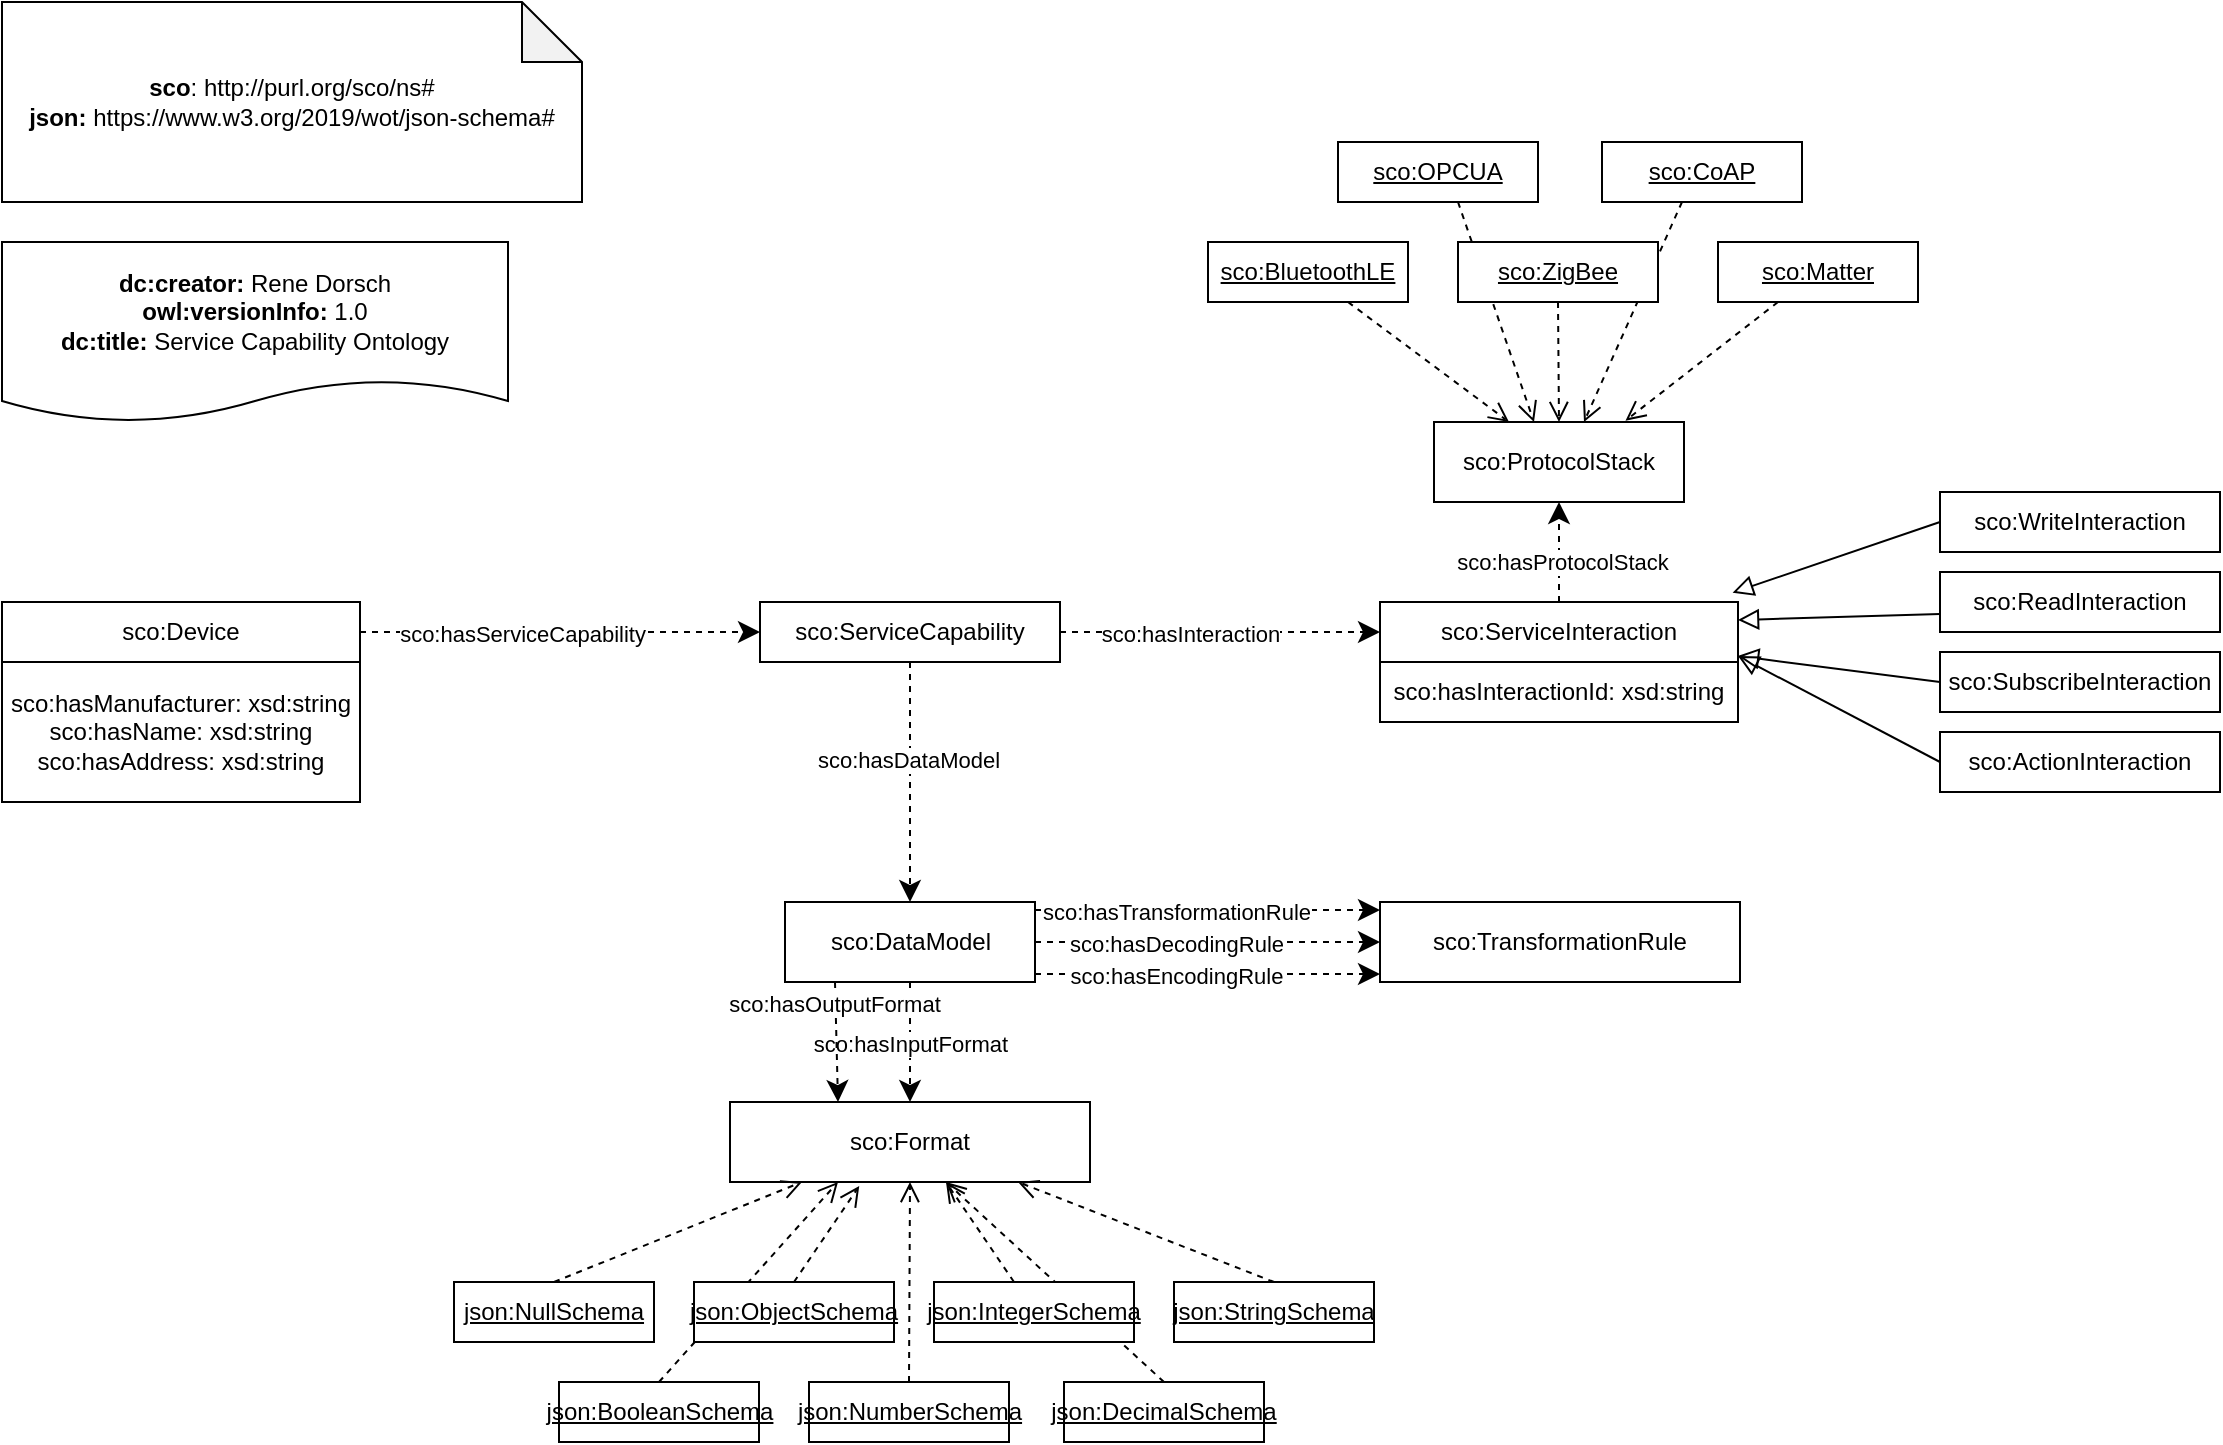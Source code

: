 <mxfile version="22.0.3" type="device">
  <diagram name="Seite-1" id="AI8kF7vNJOrPyg47KRgN">
    <mxGraphModel dx="2555" dy="1004" grid="1" gridSize="10" guides="1" tooltips="1" connect="1" arrows="1" fold="1" page="1" pageScale="1" pageWidth="827" pageHeight="1169" math="0" shadow="0">
      <root>
        <mxCell id="0" />
        <mxCell id="1" parent="0" />
        <mxCell id="0M7G9hhEXSykwMnACa6y-1" value="&lt;div&gt;&lt;b&gt;sco&lt;/b&gt;:&amp;nbsp;http://purl.org/sco/ns#&lt;/div&gt;&lt;div&gt;&lt;b style=&quot;background-color: initial;&quot;&gt;json:&lt;/b&gt;&lt;span style=&quot;background-color: initial;&quot;&gt;&amp;nbsp;&lt;/span&gt;https://www.w3.org/2019/wot/json-schema#&lt;/div&gt;" style="shape=note;whiteSpace=wrap;html=1;backgroundOutline=1;darkOpacity=0.05;" vertex="1" parent="1">
          <mxGeometry x="-489" y="180" width="290" height="100" as="geometry" />
        </mxCell>
        <mxCell id="0M7G9hhEXSykwMnACa6y-2" value="&lt;div&gt;&lt;b&gt;dc:creator:&lt;/b&gt;&amp;nbsp;Rene Dorsch&lt;/div&gt;&lt;div&gt;&lt;b&gt;owl:versionInfo:&lt;/b&gt;&amp;nbsp;1.0&lt;/div&gt;&lt;div&gt;&lt;b&gt;dc:title:&lt;/b&gt; Service Capability Ontology&lt;/div&gt;" style="shape=document;whiteSpace=wrap;html=1;boundedLbl=1;labelBackgroundColor=#ffffff;strokeColor=#000000;fontSize=12;fontColor=#000000;size=0.233;" vertex="1" parent="1">
          <mxGeometry x="-489" y="300" width="253" height="90" as="geometry" />
        </mxCell>
        <mxCell id="0M7G9hhEXSykwMnACa6y-4" value="List Item" style="text;strokeColor=none;fillColor=none;align=left;verticalAlign=middle;spacingLeft=4;spacingRight=4;overflow=hidden;points=[[0,0.5],[1,0.5]];portConstraint=eastwest;rotatable=0;whiteSpace=wrap;html=1;" vertex="1" parent="1">
          <mxGeometry x="250" y="500" width="80" height="30" as="geometry" />
        </mxCell>
        <mxCell id="0M7G9hhEXSykwMnACa6y-6" value="sco:hasManufacturer: xsd:string&lt;br&gt;sco:hasName: xsd:string&lt;br&gt;sco:hasAddress: xsd:string" style="rounded=0;whiteSpace=wrap;html=1;snapToPoint=1;points=[[0.1,0],[0.2,0],[0.3,0],[0.4,0],[0.5,0],[0.6,0],[0.7,0],[0.8,0],[0.9,0],[0,0.1],[0,0.3],[0,0.5],[0,0.7],[0,0.9],[0.1,1],[0.2,1],[0.3,1],[0.4,1],[0.5,1],[0.6,1],[0.7,1],[0.8,1],[0.9,1],[1,0.1],[1,0.3],[1,0.5],[1,0.7],[1,0.9]];" vertex="1" parent="1">
          <mxGeometry x="-489" y="510" width="179" height="70" as="geometry" />
        </mxCell>
        <mxCell id="0M7G9hhEXSykwMnACa6y-7" value="sco:Device" style="rounded=0;whiteSpace=wrap;html=1;snapToPoint=1;points=[[0.1,0],[0.2,0],[0.3,0],[0.4,0],[0.5,0],[0.6,0],[0.7,0],[0.8,0],[0.9,0],[0,0.1],[0,0.3],[0,0.5],[0,0.7],[0,0.9],[0.1,1],[0.2,1],[0.3,1],[0.4,1],[0.5,1],[0.6,1],[0.7,1],[0.8,1],[0.9,1],[1,0.1],[1,0.3],[1,0.5],[1,0.7],[1,0.9]];" vertex="1" parent="1">
          <mxGeometry x="-489" y="480.0" width="179" height="30" as="geometry" />
        </mxCell>
        <mxCell id="0M7G9hhEXSykwMnACa6y-8" value="sco:hasInteractionId: xsd:string" style="rounded=0;whiteSpace=wrap;html=1;snapToPoint=1;points=[[0.1,0],[0.2,0],[0.3,0],[0.4,0],[0.5,0],[0.6,0],[0.7,0],[0.8,0],[0.9,0],[0,0.1],[0,0.3],[0,0.5],[0,0.7],[0,0.9],[0.1,1],[0.2,1],[0.3,1],[0.4,1],[0.5,1],[0.6,1],[0.7,1],[0.8,1],[0.9,1],[1,0.1],[1,0.3],[1,0.5],[1,0.7],[1,0.9]];" vertex="1" parent="1">
          <mxGeometry x="200" y="510.0" width="179" height="30" as="geometry" />
        </mxCell>
        <mxCell id="0M7G9hhEXSykwMnACa6y-9" value="sco:ServiceInteraction" style="rounded=0;whiteSpace=wrap;html=1;snapToPoint=1;points=[[0.1,0],[0.2,0],[0.3,0],[0.4,0],[0.5,0],[0.6,0],[0.7,0],[0.8,0],[0.9,0],[0,0.1],[0,0.3],[0,0.5],[0,0.7],[0,0.9],[0.1,1],[0.2,1],[0.3,1],[0.4,1],[0.5,1],[0.6,1],[0.7,1],[0.8,1],[0.9,1],[1,0.1],[1,0.3],[1,0.5],[1,0.7],[1,0.9]];" vertex="1" parent="1">
          <mxGeometry x="200" y="480.0" width="179" height="30" as="geometry" />
        </mxCell>
        <mxCell id="0M7G9hhEXSykwMnACa6y-12" value="sco:ServiceCapability" style="rounded=0;whiteSpace=wrap;html=1;snapToPoint=1;points=[[0.1,0],[0.2,0],[0.3,0],[0.4,0],[0.5,0],[0.6,0],[0.7,0],[0.8,0],[0.9,0],[0,0.1],[0,0.3],[0,0.5],[0,0.7],[0,0.9],[0.1,1],[0.2,1],[0.3,1],[0.4,1],[0.5,1],[0.6,1],[0.7,1],[0.8,1],[0.9,1],[1,0.1],[1,0.3],[1,0.5],[1,0.7],[1,0.9]];" vertex="1" parent="1">
          <mxGeometry x="-110" y="480" width="150" height="30" as="geometry" />
        </mxCell>
        <mxCell id="0M7G9hhEXSykwMnACa6y-13" value="sco:DataModel" style="rounded=0;whiteSpace=wrap;html=1;snapToPoint=1;points=[[0.1,0],[0.2,0],[0.3,0],[0.4,0],[0.5,0],[0.6,0],[0.7,0],[0.8,0],[0.9,0],[0,0.1],[0,0.3],[0,0.5],[0,0.7],[0,0.9],[0.1,1],[0.2,1],[0.3,1],[0.4,1],[0.5,1],[0.6,1],[0.7,1],[0.8,1],[0.9,1],[1,0.1],[1,0.3],[1,0.5],[1,0.7],[1,0.9]];" vertex="1" parent="1">
          <mxGeometry x="-97.5" y="630" width="125" height="40" as="geometry" />
        </mxCell>
        <mxCell id="0M7G9hhEXSykwMnACa6y-14" value="" style="endArrow=classic;html=1;endSize=8;dashed=1;arcSize=0;rounded=0;exitX=1;exitY=0.5;exitDx=0;exitDy=0;" edge="1" source="0M7G9hhEXSykwMnACa6y-12" target="0M7G9hhEXSykwMnACa6y-9" parent="1">
          <mxGeometry width="50" height="50" relative="1" as="geometry">
            <mxPoint x="-234" y="494.5" as="sourcePoint" />
            <mxPoint x="-60" y="494.5" as="targetPoint" />
          </mxGeometry>
        </mxCell>
        <mxCell id="0M7G9hhEXSykwMnACa6y-15" value="&lt;div&gt;sco:hasInteraction&lt;/div&gt;" style="edgeLabel;html=1;align=center;verticalAlign=middle;resizable=0;points=[];" vertex="1" connectable="0" parent="0M7G9hhEXSykwMnACa6y-14">
          <mxGeometry x="-0.191" y="-1" relative="1" as="geometry">
            <mxPoint as="offset" />
          </mxGeometry>
        </mxCell>
        <mxCell id="0M7G9hhEXSykwMnACa6y-16" value="" style="endArrow=classic;html=1;endSize=8;dashed=1;arcSize=0;rounded=0;" edge="1" parent="1" source="0M7G9hhEXSykwMnACa6y-7">
          <mxGeometry width="50" height="50" relative="1" as="geometry">
            <mxPoint x="50" y="505" as="sourcePoint" />
            <mxPoint x="-110" y="495" as="targetPoint" />
          </mxGeometry>
        </mxCell>
        <mxCell id="0M7G9hhEXSykwMnACa6y-17" value="&lt;div&gt;sco:hasServiceCapability&lt;/div&gt;" style="edgeLabel;html=1;align=center;verticalAlign=middle;resizable=0;points=[];" vertex="1" connectable="0" parent="0M7G9hhEXSykwMnACa6y-16">
          <mxGeometry x="-0.191" y="-1" relative="1" as="geometry">
            <mxPoint as="offset" />
          </mxGeometry>
        </mxCell>
        <mxCell id="0M7G9hhEXSykwMnACa6y-20" value="" style="endArrow=block;html=1;fontColor=#000099;endFill=0;endSize=8;arcSize=0;rounded=0;" edge="1" source="0M7G9hhEXSykwMnACa6y-22" target="0M7G9hhEXSykwMnACa6y-9" parent="1">
          <mxGeometry width="50" height="50" relative="1" as="geometry">
            <mxPoint x="305" y="410" as="sourcePoint" />
            <mxPoint x="380" y="495" as="targetPoint" />
          </mxGeometry>
        </mxCell>
        <mxCell id="0M7G9hhEXSykwMnACa6y-22" value="sco:ReadInteraction" style="rounded=0;whiteSpace=wrap;html=1;snapToPoint=1;points=[[0.1,0],[0.2,0],[0.3,0],[0.4,0],[0.5,0],[0.6,0],[0.7,0],[0.8,0],[0.9,0],[0,0.1],[0,0.3],[0,0.5],[0,0.7],[0,0.9],[0.1,1],[0.2,1],[0.3,1],[0.4,1],[0.5,1],[0.6,1],[0.7,1],[0.8,1],[0.9,1],[1,0.1],[1,0.3],[1,0.5],[1,0.7],[1,0.9]];" vertex="1" parent="1">
          <mxGeometry x="480" y="465" width="140" height="30" as="geometry" />
        </mxCell>
        <mxCell id="0M7G9hhEXSykwMnACa6y-23" value="" style="endArrow=classic;html=1;endSize=8;dashed=1;arcSize=0;rounded=0;exitX=0.5;exitY=1;exitDx=0;exitDy=0;entryX=0.5;entryY=0;entryDx=0;entryDy=0;" edge="1" parent="1" source="0M7G9hhEXSykwMnACa6y-12" target="0M7G9hhEXSykwMnACa6y-13">
          <mxGeometry width="50" height="50" relative="1" as="geometry">
            <mxPoint x="50" y="505" as="sourcePoint" />
            <mxPoint x="210" y="505" as="targetPoint" />
          </mxGeometry>
        </mxCell>
        <mxCell id="0M7G9hhEXSykwMnACa6y-24" value="sco:hasDataModel" style="edgeLabel;html=1;align=center;verticalAlign=middle;resizable=0;points=[];" vertex="1" connectable="0" parent="0M7G9hhEXSykwMnACa6y-23">
          <mxGeometry x="-0.191" y="-1" relative="1" as="geometry">
            <mxPoint as="offset" />
          </mxGeometry>
        </mxCell>
        <mxCell id="0M7G9hhEXSykwMnACa6y-25" value="sco:ProtocolStack" style="rounded=0;whiteSpace=wrap;html=1;snapToPoint=1;points=[[0.1,0],[0.2,0],[0.3,0],[0.4,0],[0.5,0],[0.6,0],[0.7,0],[0.8,0],[0.9,0],[0,0.1],[0,0.3],[0,0.5],[0,0.7],[0,0.9],[0.1,1],[0.2,1],[0.3,1],[0.4,1],[0.5,1],[0.6,1],[0.7,1],[0.8,1],[0.9,1],[1,0.1],[1,0.3],[1,0.5],[1,0.7],[1,0.9]];" vertex="1" parent="1">
          <mxGeometry x="227" y="390" width="125" height="40" as="geometry" />
        </mxCell>
        <mxCell id="0M7G9hhEXSykwMnACa6y-27" value="sco:TransformationRule" style="rounded=0;whiteSpace=wrap;html=1;snapToPoint=1;points=[[0.1,0],[0.2,0],[0.3,0],[0.4,0],[0.5,0],[0.6,0],[0.7,0],[0.8,0],[0.9,0],[0,0.1],[0,0.3],[0,0.5],[0,0.7],[0,0.9],[0.1,1],[0.2,1],[0.3,1],[0.4,1],[0.5,1],[0.6,1],[0.7,1],[0.8,1],[0.9,1],[1,0.1],[1,0.3],[1,0.5],[1,0.7],[1,0.9]];" vertex="1" parent="1">
          <mxGeometry x="200" y="630" width="180" height="40" as="geometry" />
        </mxCell>
        <mxCell id="0M7G9hhEXSykwMnACa6y-28" value="sco:Format" style="rounded=0;whiteSpace=wrap;html=1;snapToPoint=1;points=[[0.1,0],[0.2,0],[0.3,0],[0.4,0],[0.5,0],[0.6,0],[0.7,0],[0.8,0],[0.9,0],[0,0.1],[0,0.3],[0,0.5],[0,0.7],[0,0.9],[0.1,1],[0.2,1],[0.3,1],[0.4,1],[0.5,1],[0.6,1],[0.7,1],[0.8,1],[0.9,1],[1,0.1],[1,0.3],[1,0.5],[1,0.7],[1,0.9]];" vertex="1" parent="1">
          <mxGeometry x="-125" y="730" width="180" height="40" as="geometry" />
        </mxCell>
        <mxCell id="0M7G9hhEXSykwMnACa6y-29" value="sco:WriteInteraction" style="rounded=0;whiteSpace=wrap;html=1;snapToPoint=1;points=[[0.1,0],[0.2,0],[0.3,0],[0.4,0],[0.5,0],[0.6,0],[0.7,0],[0.8,0],[0.9,0],[0,0.1],[0,0.3],[0,0.5],[0,0.7],[0,0.9],[0.1,1],[0.2,1],[0.3,1],[0.4,1],[0.5,1],[0.6,1],[0.7,1],[0.8,1],[0.9,1],[1,0.1],[1,0.3],[1,0.5],[1,0.7],[1,0.9]];" vertex="1" parent="1">
          <mxGeometry x="480" y="425" width="140" height="30" as="geometry" />
        </mxCell>
        <mxCell id="0M7G9hhEXSykwMnACa6y-30" value="sco:SubscribeInteraction" style="rounded=0;whiteSpace=wrap;html=1;snapToPoint=1;points=[[0.1,0],[0.2,0],[0.3,0],[0.4,0],[0.5,0],[0.6,0],[0.7,0],[0.8,0],[0.9,0],[0,0.1],[0,0.3],[0,0.5],[0,0.7],[0,0.9],[0.1,1],[0.2,1],[0.3,1],[0.4,1],[0.5,1],[0.6,1],[0.7,1],[0.8,1],[0.9,1],[1,0.1],[1,0.3],[1,0.5],[1,0.7],[1,0.9]];" vertex="1" parent="1">
          <mxGeometry x="480" y="505" width="140" height="30" as="geometry" />
        </mxCell>
        <mxCell id="0M7G9hhEXSykwMnACa6y-31" value="sco:ActionInteraction" style="rounded=0;whiteSpace=wrap;html=1;snapToPoint=1;points=[[0.1,0],[0.2,0],[0.3,0],[0.4,0],[0.5,0],[0.6,0],[0.7,0],[0.8,0],[0.9,0],[0,0.1],[0,0.3],[0,0.5],[0,0.7],[0,0.9],[0.1,1],[0.2,1],[0.3,1],[0.4,1],[0.5,1],[0.6,1],[0.7,1],[0.8,1],[0.9,1],[1,0.1],[1,0.3],[1,0.5],[1,0.7],[1,0.9]];" vertex="1" parent="1">
          <mxGeometry x="480" y="545" width="140" height="30" as="geometry" />
        </mxCell>
        <mxCell id="0M7G9hhEXSykwMnACa6y-32" value="" style="endArrow=block;html=1;fontColor=#000099;endFill=0;endSize=8;arcSize=0;rounded=0;exitX=0;exitY=0.5;exitDx=0;exitDy=0;" edge="1" parent="1" source="0M7G9hhEXSykwMnACa6y-30" target="0M7G9hhEXSykwMnACa6y-9">
          <mxGeometry width="50" height="50" relative="1" as="geometry">
            <mxPoint x="490" y="496" as="sourcePoint" />
            <mxPoint x="380" y="495" as="targetPoint" />
          </mxGeometry>
        </mxCell>
        <mxCell id="0M7G9hhEXSykwMnACa6y-33" value="" style="endArrow=block;html=1;fontColor=#000099;endFill=0;endSize=8;arcSize=0;rounded=0;exitX=0;exitY=0.5;exitDx=0;exitDy=0;entryX=1;entryY=0.9;entryDx=0;entryDy=0;" edge="1" parent="1" source="0M7G9hhEXSykwMnACa6y-31" target="0M7G9hhEXSykwMnACa6y-9">
          <mxGeometry width="50" height="50" relative="1" as="geometry">
            <mxPoint x="490" y="530" as="sourcePoint" />
            <mxPoint x="389" y="517" as="targetPoint" />
          </mxGeometry>
        </mxCell>
        <mxCell id="0M7G9hhEXSykwMnACa6y-34" value="" style="endArrow=block;html=1;fontColor=#000099;endFill=0;endSize=8;arcSize=0;rounded=0;exitX=0;exitY=0.5;exitDx=0;exitDy=0;entryX=0.985;entryY=-0.156;entryDx=0;entryDy=0;entryPerimeter=0;" edge="1" parent="1" source="0M7G9hhEXSykwMnACa6y-29" target="0M7G9hhEXSykwMnACa6y-9">
          <mxGeometry width="50" height="50" relative="1" as="geometry">
            <mxPoint x="490" y="496" as="sourcePoint" />
            <mxPoint x="380" y="490" as="targetPoint" />
          </mxGeometry>
        </mxCell>
        <mxCell id="0M7G9hhEXSykwMnACa6y-35" value="" style="endArrow=classic;html=1;endSize=8;dashed=1;arcSize=0;rounded=0;exitX=0.5;exitY=0;exitDx=0;exitDy=0;entryX=0.5;entryY=1;entryDx=0;entryDy=0;" edge="1" parent="1" source="0M7G9hhEXSykwMnACa6y-9" target="0M7G9hhEXSykwMnACa6y-25">
          <mxGeometry width="50" height="50" relative="1" as="geometry">
            <mxPoint x="50" y="505" as="sourcePoint" />
            <mxPoint x="210" y="505" as="targetPoint" />
          </mxGeometry>
        </mxCell>
        <mxCell id="0M7G9hhEXSykwMnACa6y-36" value="&lt;div&gt;sco:hasProtocolStack&lt;/div&gt;" style="edgeLabel;html=1;align=center;verticalAlign=middle;resizable=0;points=[];" vertex="1" connectable="0" parent="0M7G9hhEXSykwMnACa6y-35">
          <mxGeometry x="-0.191" y="-1" relative="1" as="geometry">
            <mxPoint as="offset" />
          </mxGeometry>
        </mxCell>
        <mxCell id="0M7G9hhEXSykwMnACa6y-38" value="" style="endArrow=classic;html=1;endSize=8;dashed=1;arcSize=0;rounded=0;exitX=1;exitY=0.5;exitDx=0;exitDy=0;entryX=0;entryY=0.5;entryDx=0;entryDy=0;" edge="1" parent="1" source="0M7G9hhEXSykwMnACa6y-13" target="0M7G9hhEXSykwMnACa6y-27">
          <mxGeometry width="50" height="50" relative="1" as="geometry">
            <mxPoint x="50" y="505" as="sourcePoint" />
            <mxPoint x="210" y="505" as="targetPoint" />
          </mxGeometry>
        </mxCell>
        <mxCell id="0M7G9hhEXSykwMnACa6y-39" value="&lt;div&gt;sco:hasDecodingRule&lt;/div&gt;" style="edgeLabel;html=1;align=center;verticalAlign=middle;resizable=0;points=[];" vertex="1" connectable="0" parent="0M7G9hhEXSykwMnACa6y-38">
          <mxGeometry x="-0.191" y="-1" relative="1" as="geometry">
            <mxPoint as="offset" />
          </mxGeometry>
        </mxCell>
        <mxCell id="0M7G9hhEXSykwMnACa6y-40" value="" style="endArrow=classic;html=1;endSize=8;dashed=1;arcSize=0;rounded=0;exitX=1;exitY=0.1;exitDx=0;exitDy=0;entryX=0;entryY=0.1;entryDx=0;entryDy=0;" edge="1" parent="1" source="0M7G9hhEXSykwMnACa6y-13" target="0M7G9hhEXSykwMnACa6y-27">
          <mxGeometry width="50" height="50" relative="1" as="geometry">
            <mxPoint x="38" y="660" as="sourcePoint" />
            <mxPoint x="210" y="660" as="targetPoint" />
          </mxGeometry>
        </mxCell>
        <mxCell id="0M7G9hhEXSykwMnACa6y-41" value="&lt;div&gt;sco:hasTransformationRule&lt;/div&gt;" style="edgeLabel;html=1;align=center;verticalAlign=middle;resizable=0;points=[];" vertex="1" connectable="0" parent="0M7G9hhEXSykwMnACa6y-40">
          <mxGeometry x="-0.191" y="-1" relative="1" as="geometry">
            <mxPoint as="offset" />
          </mxGeometry>
        </mxCell>
        <mxCell id="0M7G9hhEXSykwMnACa6y-42" value="" style="endArrow=classic;html=1;endSize=8;dashed=1;arcSize=0;rounded=0;exitX=1;exitY=0.9;exitDx=0;exitDy=0;entryX=0;entryY=0.9;entryDx=0;entryDy=0;" edge="1" parent="1" source="0M7G9hhEXSykwMnACa6y-13" target="0M7G9hhEXSykwMnACa6y-27">
          <mxGeometry width="50" height="50" relative="1" as="geometry">
            <mxPoint x="38" y="660" as="sourcePoint" />
            <mxPoint x="210" y="660" as="targetPoint" />
          </mxGeometry>
        </mxCell>
        <mxCell id="0M7G9hhEXSykwMnACa6y-43" value="&lt;div&gt;sco:hasEncodingRule&lt;/div&gt;" style="edgeLabel;html=1;align=center;verticalAlign=middle;resizable=0;points=[];" vertex="1" connectable="0" parent="0M7G9hhEXSykwMnACa6y-42">
          <mxGeometry x="-0.191" y="-1" relative="1" as="geometry">
            <mxPoint as="offset" />
          </mxGeometry>
        </mxCell>
        <mxCell id="0M7G9hhEXSykwMnACa6y-45" value="" style="endArrow=classic;html=1;endSize=8;dashed=1;arcSize=0;rounded=0;exitX=0.5;exitY=1;exitDx=0;exitDy=0;" edge="1" parent="1" source="0M7G9hhEXSykwMnACa6y-13" target="0M7G9hhEXSykwMnACa6y-28">
          <mxGeometry width="50" height="50" relative="1" as="geometry">
            <mxPoint x="38" y="676" as="sourcePoint" />
            <mxPoint x="210" y="676" as="targetPoint" />
          </mxGeometry>
        </mxCell>
        <mxCell id="0M7G9hhEXSykwMnACa6y-46" value="&lt;div&gt;sco:hasInputFormat&lt;/div&gt;" style="edgeLabel;html=1;align=center;verticalAlign=middle;resizable=0;points=[];" vertex="1" connectable="0" parent="0M7G9hhEXSykwMnACa6y-45">
          <mxGeometry x="-0.191" y="-1" relative="1" as="geometry">
            <mxPoint x="1" y="6" as="offset" />
          </mxGeometry>
        </mxCell>
        <mxCell id="0M7G9hhEXSykwMnACa6y-47" value="" style="endArrow=classic;html=1;endSize=8;dashed=1;arcSize=0;rounded=0;exitX=0.2;exitY=1;exitDx=0;exitDy=0;entryX=0.3;entryY=0;entryDx=0;entryDy=0;" edge="1" parent="1" source="0M7G9hhEXSykwMnACa6y-13" target="0M7G9hhEXSykwMnACa6y-28">
          <mxGeometry width="50" height="50" relative="1" as="geometry">
            <mxPoint x="-25" y="680" as="sourcePoint" />
            <mxPoint x="-25" y="740" as="targetPoint" />
          </mxGeometry>
        </mxCell>
        <mxCell id="0M7G9hhEXSykwMnACa6y-48" value="&lt;div&gt;sco:hasOutputFormat&lt;/div&gt;" style="edgeLabel;html=1;align=center;verticalAlign=middle;resizable=0;points=[];" vertex="1" connectable="0" parent="0M7G9hhEXSykwMnACa6y-47">
          <mxGeometry x="-0.191" y="-1" relative="1" as="geometry">
            <mxPoint y="-14" as="offset" />
          </mxGeometry>
        </mxCell>
        <mxCell id="0M7G9hhEXSykwMnACa6y-49" value="" style="endArrow=open;html=1;fontColor=#000099;endFill=0;dashed=1;endSize=8;exitX=0.5;exitY=0;exitDx=0;exitDy=0;rounded=0;" edge="1" source="0M7G9hhEXSykwMnACa6y-51" target="0M7G9hhEXSykwMnACa6y-28" parent="1">
          <mxGeometry width="50" height="50" relative="1" as="geometry">
            <mxPoint x="-147.5" y="920" as="sourcePoint" />
            <mxPoint x="-147.5" y="840" as="targetPoint" />
          </mxGeometry>
        </mxCell>
        <mxCell id="0M7G9hhEXSykwMnACa6y-55" value="&lt;u&gt;json:BooleanSchema&lt;/u&gt;" style="rounded=0;whiteSpace=wrap;html=1;snapToPoint=1;points=[[0.1,0],[0.2,0],[0.3,0],[0.4,0],[0.5,0],[0.6,0],[0.7,0],[0.8,0],[0.9,0],[0,0.1],[0,0.3],[0,0.5],[0,0.7],[0,0.9],[0.1,1],[0.2,1],[0.3,1],[0.4,1],[0.5,1],[0.6,1],[0.7,1],[0.8,1],[0.9,1],[1,0.1],[1,0.3],[1,0.5],[1,0.7],[1,0.9]];" vertex="1" parent="1">
          <mxGeometry x="-210.5" y="870" width="100" height="30" as="geometry" />
        </mxCell>
        <mxCell id="0M7G9hhEXSykwMnACa6y-56" value="&lt;u&gt;json:NumberSchema&lt;/u&gt;" style="rounded=0;whiteSpace=wrap;html=1;snapToPoint=1;points=[[0.1,0],[0.2,0],[0.3,0],[0.4,0],[0.5,0],[0.6,0],[0.7,0],[0.8,0],[0.9,0],[0,0.1],[0,0.3],[0,0.5],[0,0.7],[0,0.9],[0.1,1],[0.2,1],[0.3,1],[0.4,1],[0.5,1],[0.6,1],[0.7,1],[0.8,1],[0.9,1],[1,0.1],[1,0.3],[1,0.5],[1,0.7],[1,0.9]];" vertex="1" parent="1">
          <mxGeometry x="-85.5" y="870" width="100" height="30" as="geometry" />
        </mxCell>
        <mxCell id="0M7G9hhEXSykwMnACa6y-57" value="&lt;u&gt;json:DecimalSchema&lt;/u&gt;" style="rounded=0;whiteSpace=wrap;html=1;snapToPoint=1;points=[[0.1,0],[0.2,0],[0.3,0],[0.4,0],[0.5,0],[0.6,0],[0.7,0],[0.8,0],[0.9,0],[0,0.1],[0,0.3],[0,0.5],[0,0.7],[0,0.9],[0.1,1],[0.2,1],[0.3,1],[0.4,1],[0.5,1],[0.6,1],[0.7,1],[0.8,1],[0.9,1],[1,0.1],[1,0.3],[1,0.5],[1,0.7],[1,0.9]];" vertex="1" parent="1">
          <mxGeometry x="42" y="870" width="100" height="30" as="geometry" />
        </mxCell>
        <mxCell id="0M7G9hhEXSykwMnACa6y-60" value="" style="endArrow=open;html=1;fontColor=#000099;endFill=0;dashed=1;endSize=8;exitX=0.5;exitY=0;exitDx=0;exitDy=0;rounded=0;entryX=0.3;entryY=1;entryDx=0;entryDy=0;" edge="1" parent="1" source="0M7G9hhEXSykwMnACa6y-55" target="0M7G9hhEXSykwMnACa6y-28">
          <mxGeometry width="50" height="50" relative="1" as="geometry">
            <mxPoint x="-190" y="830" as="sourcePoint" />
            <mxPoint x="-79" y="780" as="targetPoint" />
          </mxGeometry>
        </mxCell>
        <mxCell id="0M7G9hhEXSykwMnACa6y-61" value="" style="endArrow=open;html=1;fontColor=#000099;endFill=0;dashed=1;endSize=8;exitX=0.5;exitY=0;exitDx=0;exitDy=0;rounded=0;entryX=0.5;entryY=1;entryDx=0;entryDy=0;" edge="1" parent="1" source="0M7G9hhEXSykwMnACa6y-56" target="0M7G9hhEXSykwMnACa6y-28">
          <mxGeometry width="50" height="50" relative="1" as="geometry">
            <mxPoint x="-137" y="880" as="sourcePoint" />
            <mxPoint x="-61" y="780" as="targetPoint" />
          </mxGeometry>
        </mxCell>
        <mxCell id="0M7G9hhEXSykwMnACa6y-62" value="" style="endArrow=open;html=1;fontColor=#000099;endFill=0;dashed=1;endSize=8;exitX=0.5;exitY=0;exitDx=0;exitDy=0;rounded=0;" edge="1" parent="1" source="0M7G9hhEXSykwMnACa6y-57" target="0M7G9hhEXSykwMnACa6y-28">
          <mxGeometry width="50" height="50" relative="1" as="geometry">
            <mxPoint x="-12" y="880" as="sourcePoint" />
            <mxPoint x="-25" y="780" as="targetPoint" />
          </mxGeometry>
        </mxCell>
        <mxCell id="0M7G9hhEXSykwMnACa6y-63" value="" style="endArrow=open;html=1;fontColor=#000099;endFill=0;dashed=1;endSize=8;exitX=0.5;exitY=0;exitDx=0;exitDy=0;rounded=0;" edge="1" parent="1" source="0M7G9hhEXSykwMnACa6y-54" target="0M7G9hhEXSykwMnACa6y-28">
          <mxGeometry width="50" height="50" relative="1" as="geometry">
            <mxPoint x="115" y="880" as="sourcePoint" />
            <mxPoint x="-7" y="780" as="targetPoint" />
          </mxGeometry>
        </mxCell>
        <mxCell id="0M7G9hhEXSykwMnACa6y-64" value="" style="endArrow=open;html=1;fontColor=#000099;endFill=0;dashed=1;endSize=8;rounded=0;" edge="1" parent="1" source="0M7G9hhEXSykwMnACa6y-53" target="0M7G9hhEXSykwMnACa6y-28">
          <mxGeometry width="50" height="50" relative="1" as="geometry">
            <mxPoint x="170" y="830" as="sourcePoint" />
            <mxPoint x="29" y="780" as="targetPoint" />
          </mxGeometry>
        </mxCell>
        <mxCell id="0M7G9hhEXSykwMnACa6y-65" value="" style="endArrow=open;html=1;fontColor=#000099;endFill=0;dashed=1;endSize=8;rounded=0;entryX=0.359;entryY=1.05;entryDx=0;entryDy=0;entryPerimeter=0;exitX=0.5;exitY=0;exitDx=0;exitDy=0;" edge="1" parent="1" source="0M7G9hhEXSykwMnACa6y-52" target="0M7G9hhEXSykwMnACa6y-28">
          <mxGeometry width="50" height="50" relative="1" as="geometry">
            <mxPoint x="40" y="830" as="sourcePoint" />
            <mxPoint x="-7" y="780" as="targetPoint" />
          </mxGeometry>
        </mxCell>
        <mxCell id="0M7G9hhEXSykwMnACa6y-51" value="&lt;u&gt;json:NullSchema&lt;/u&gt;" style="rounded=0;whiteSpace=wrap;html=1;snapToPoint=1;points=[[0.1,0],[0.2,0],[0.3,0],[0.4,0],[0.5,0],[0.6,0],[0.7,0],[0.8,0],[0.9,0],[0,0.1],[0,0.3],[0,0.5],[0,0.7],[0,0.9],[0.1,1],[0.2,1],[0.3,1],[0.4,1],[0.5,1],[0.6,1],[0.7,1],[0.8,1],[0.9,1],[1,0.1],[1,0.3],[1,0.5],[1,0.7],[1,0.9]];" vertex="1" parent="1">
          <mxGeometry x="-263" y="820" width="100" height="30" as="geometry" />
        </mxCell>
        <mxCell id="0M7G9hhEXSykwMnACa6y-52" value="&lt;u&gt;json:ObjectSchema&lt;/u&gt;" style="rounded=0;whiteSpace=wrap;html=1;snapToPoint=1;points=[[0.1,0],[0.2,0],[0.3,0],[0.4,0],[0.5,0],[0.6,0],[0.7,0],[0.8,0],[0.9,0],[0,0.1],[0,0.3],[0,0.5],[0,0.7],[0,0.9],[0.1,1],[0.2,1],[0.3,1],[0.4,1],[0.5,1],[0.6,1],[0.7,1],[0.8,1],[0.9,1],[1,0.1],[1,0.3],[1,0.5],[1,0.7],[1,0.9]];" vertex="1" parent="1">
          <mxGeometry x="-143" y="820" width="100" height="30" as="geometry" />
        </mxCell>
        <mxCell id="0M7G9hhEXSykwMnACa6y-53" value="&lt;u&gt;json:IntegerSchema&lt;/u&gt;" style="rounded=0;whiteSpace=wrap;html=1;snapToPoint=1;points=[[0.1,0],[0.2,0],[0.3,0],[0.4,0],[0.5,0],[0.6,0],[0.7,0],[0.8,0],[0.9,0],[0,0.1],[0,0.3],[0,0.5],[0,0.7],[0,0.9],[0.1,1],[0.2,1],[0.3,1],[0.4,1],[0.5,1],[0.6,1],[0.7,1],[0.8,1],[0.9,1],[1,0.1],[1,0.3],[1,0.5],[1,0.7],[1,0.9]];" vertex="1" parent="1">
          <mxGeometry x="-23" y="820" width="100" height="30" as="geometry" />
        </mxCell>
        <mxCell id="0M7G9hhEXSykwMnACa6y-54" value="&lt;u&gt;json:StringSchema&lt;/u&gt;" style="rounded=0;whiteSpace=wrap;html=1;snapToPoint=1;points=[[0.1,0],[0.2,0],[0.3,0],[0.4,0],[0.5,0],[0.6,0],[0.7,0],[0.8,0],[0.9,0],[0,0.1],[0,0.3],[0,0.5],[0,0.7],[0,0.9],[0.1,1],[0.2,1],[0.3,1],[0.4,1],[0.5,1],[0.6,1],[0.7,1],[0.8,1],[0.9,1],[1,0.1],[1,0.3],[1,0.5],[1,0.7],[1,0.9]];" vertex="1" parent="1">
          <mxGeometry x="97" y="820" width="100" height="30" as="geometry" />
        </mxCell>
        <mxCell id="0M7G9hhEXSykwMnACa6y-69" value="&lt;u&gt;sco:OPCUA&lt;/u&gt;" style="rounded=0;whiteSpace=wrap;html=1;snapToPoint=1;points=[[0.1,0],[0.2,0],[0.3,0],[0.4,0],[0.5,0],[0.6,0],[0.7,0],[0.8,0],[0.9,0],[0,0.1],[0,0.3],[0,0.5],[0,0.7],[0,0.9],[0.1,1],[0.2,1],[0.3,1],[0.4,1],[0.5,1],[0.6,1],[0.7,1],[0.8,1],[0.9,1],[1,0.1],[1,0.3],[1,0.5],[1,0.7],[1,0.9]];" vertex="1" parent="1">
          <mxGeometry x="179" y="250" width="100" height="30" as="geometry" />
        </mxCell>
        <mxCell id="0M7G9hhEXSykwMnACa6y-70" value="&lt;u&gt;sco:CoAP&lt;/u&gt;" style="rounded=0;whiteSpace=wrap;html=1;snapToPoint=1;points=[[0.1,0],[0.2,0],[0.3,0],[0.4,0],[0.5,0],[0.6,0],[0.7,0],[0.8,0],[0.9,0],[0,0.1],[0,0.3],[0,0.5],[0,0.7],[0,0.9],[0.1,1],[0.2,1],[0.3,1],[0.4,1],[0.5,1],[0.6,1],[0.7,1],[0.8,1],[0.9,1],[1,0.1],[1,0.3],[1,0.5],[1,0.7],[1,0.9]];" vertex="1" parent="1">
          <mxGeometry x="311" y="250" width="100" height="30" as="geometry" />
        </mxCell>
        <mxCell id="0M7G9hhEXSykwMnACa6y-71" value="" style="endArrow=open;html=1;fontColor=#000099;endFill=0;dashed=1;endSize=8;rounded=0;" edge="1" parent="1" source="0M7G9hhEXSykwMnACa6y-66" target="0M7G9hhEXSykwMnACa6y-25">
          <mxGeometry width="50" height="50" relative="1" as="geometry">
            <mxPoint x="170" y="830" as="sourcePoint" />
            <mxPoint x="29" y="780" as="targetPoint" />
          </mxGeometry>
        </mxCell>
        <mxCell id="0M7G9hhEXSykwMnACa6y-72" value="" style="endArrow=open;html=1;fontColor=#000099;endFill=0;dashed=1;endSize=8;rounded=0;" edge="1" parent="1" source="0M7G9hhEXSykwMnACa6y-69" target="0M7G9hhEXSykwMnACa6y-25">
          <mxGeometry width="50" height="50" relative="1" as="geometry">
            <mxPoint x="225" y="340" as="sourcePoint" />
            <mxPoint x="287" y="400" as="targetPoint" />
          </mxGeometry>
        </mxCell>
        <mxCell id="0M7G9hhEXSykwMnACa6y-73" value="" style="endArrow=open;html=1;fontColor=#000099;endFill=0;dashed=1;endSize=8;rounded=0;" edge="1" parent="1" source="0M7G9hhEXSykwMnACa6y-70" target="0M7G9hhEXSykwMnACa6y-25">
          <mxGeometry width="50" height="50" relative="1" as="geometry">
            <mxPoint x="280" y="290" as="sourcePoint" />
            <mxPoint x="299" y="400" as="targetPoint" />
          </mxGeometry>
        </mxCell>
        <mxCell id="0M7G9hhEXSykwMnACa6y-74" value="" style="endArrow=open;html=1;fontColor=#000099;endFill=0;dashed=1;endSize=8;rounded=0;entryX=0.766;entryY=-0.017;entryDx=0;entryDy=0;entryPerimeter=0;" edge="1" parent="1" source="0M7G9hhEXSykwMnACa6y-68" target="0M7G9hhEXSykwMnACa6y-25">
          <mxGeometry width="50" height="50" relative="1" as="geometry">
            <mxPoint x="402" y="290" as="sourcePoint" />
            <mxPoint x="312" y="400" as="targetPoint" />
          </mxGeometry>
        </mxCell>
        <mxCell id="0M7G9hhEXSykwMnACa6y-75" value="" style="endArrow=open;html=1;fontColor=#000099;endFill=0;dashed=1;endSize=8;rounded=0;exitX=0.5;exitY=1;exitDx=0;exitDy=0;" edge="1" parent="1" source="0M7G9hhEXSykwMnACa6y-67" target="0M7G9hhEXSykwMnACa6y-25">
          <mxGeometry width="50" height="50" relative="1" as="geometry">
            <mxPoint x="440" y="340" as="sourcePoint" />
            <mxPoint x="333" y="399" as="targetPoint" />
          </mxGeometry>
        </mxCell>
        <mxCell id="0M7G9hhEXSykwMnACa6y-66" value="&lt;u&gt;sco:BluetoothLE&lt;/u&gt;" style="rounded=0;whiteSpace=wrap;html=1;snapToPoint=1;points=[[0.1,0],[0.2,0],[0.3,0],[0.4,0],[0.5,0],[0.6,0],[0.7,0],[0.8,0],[0.9,0],[0,0.1],[0,0.3],[0,0.5],[0,0.7],[0,0.9],[0.1,1],[0.2,1],[0.3,1],[0.4,1],[0.5,1],[0.6,1],[0.7,1],[0.8,1],[0.9,1],[1,0.1],[1,0.3],[1,0.5],[1,0.7],[1,0.9]];" vertex="1" parent="1">
          <mxGeometry x="114" y="300" width="100" height="30" as="geometry" />
        </mxCell>
        <mxCell id="0M7G9hhEXSykwMnACa6y-67" value="&lt;u&gt;sco:ZigBee&lt;/u&gt;" style="rounded=0;whiteSpace=wrap;html=1;snapToPoint=1;points=[[0.1,0],[0.2,0],[0.3,0],[0.4,0],[0.5,0],[0.6,0],[0.7,0],[0.8,0],[0.9,0],[0,0.1],[0,0.3],[0,0.5],[0,0.7],[0,0.9],[0.1,1],[0.2,1],[0.3,1],[0.4,1],[0.5,1],[0.6,1],[0.7,1],[0.8,1],[0.9,1],[1,0.1],[1,0.3],[1,0.5],[1,0.7],[1,0.9]];" vertex="1" parent="1">
          <mxGeometry x="239" y="300" width="100" height="30" as="geometry" />
        </mxCell>
        <mxCell id="0M7G9hhEXSykwMnACa6y-68" value="&lt;u&gt;sco:Matter&lt;/u&gt;" style="rounded=0;whiteSpace=wrap;html=1;snapToPoint=1;points=[[0.1,0],[0.2,0],[0.3,0],[0.4,0],[0.5,0],[0.6,0],[0.7,0],[0.8,0],[0.9,0],[0,0.1],[0,0.3],[0,0.5],[0,0.7],[0,0.9],[0.1,1],[0.2,1],[0.3,1],[0.4,1],[0.5,1],[0.6,1],[0.7,1],[0.8,1],[0.9,1],[1,0.1],[1,0.3],[1,0.5],[1,0.7],[1,0.9]];" vertex="1" parent="1">
          <mxGeometry x="369" y="300" width="100" height="30" as="geometry" />
        </mxCell>
      </root>
    </mxGraphModel>
  </diagram>
</mxfile>
